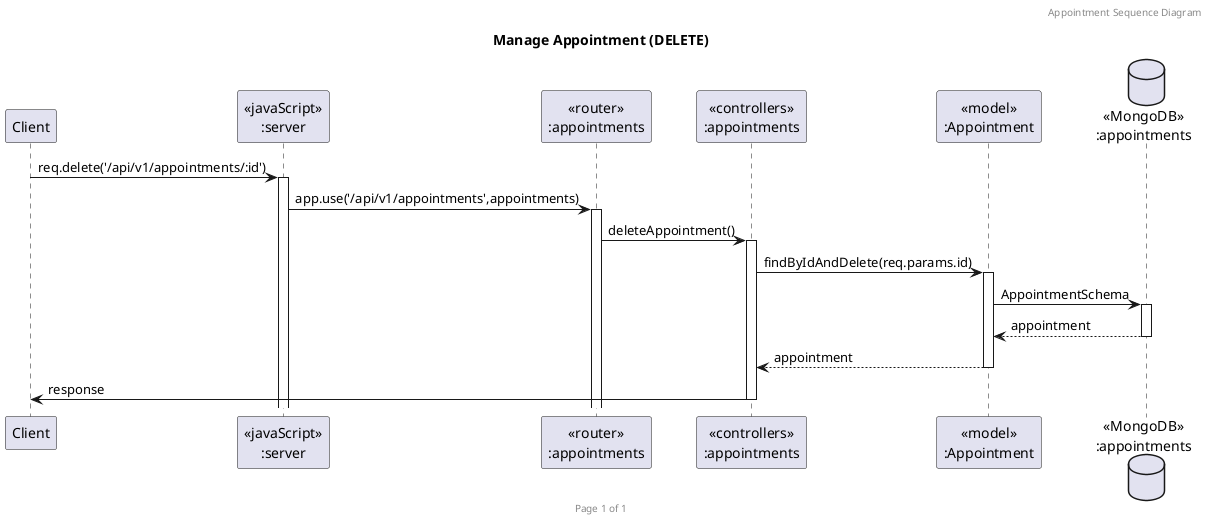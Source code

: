 @startuml Manage Appointment (DELETE)

header Appointment Sequence Diagram
footer Page %page% of %lastpage%
title "Manage Appointment (DELETE)"

participant "Client" as client
participant "<<javaScript>>\n:server" as server
participant "<<router>>\n:appointments" as routerAppointments
participant "<<controllers>>\n:appointments" as controllersAppointments
participant "<<model>>\n:Appointment" as modelAppointments
database "<<MongoDB>>\n:appointments" as AppointmentsDatabase

client->server ++:req.delete('/api/v1/appointments/:id')
server->routerAppointments ++:app.use('/api/v1/appointments',appointments)
routerAppointments -> controllersAppointments ++:deleteAppointment()
controllersAppointments->modelAppointments ++:findByIdAndDelete(req.params.id)
modelAppointments ->AppointmentsDatabase ++:AppointmentSchema
AppointmentsDatabase --> modelAppointments --:appointment
controllersAppointments <-- modelAppointments --:appointment
controllersAppointments->client --:response

@enduml
